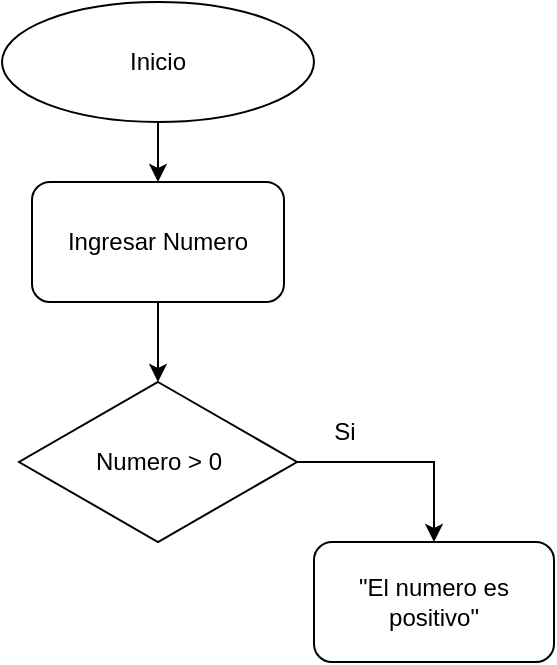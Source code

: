 <mxfile version="26.0.13">
  <diagram name="Página-1" id="d4MDyCjuay_kf09EfJxL">
    <mxGraphModel dx="1341" dy="759" grid="1" gridSize="10" guides="1" tooltips="1" connect="1" arrows="1" fold="1" page="1" pageScale="1" pageWidth="827" pageHeight="1169" background="none" math="0" shadow="0">
      <root>
        <mxCell id="0" />
        <mxCell id="1" parent="0" />
        <mxCell id="ODquyuXMhCRUw1BkOLDp-3" style="edgeStyle=orthogonalEdgeStyle;rounded=0;orthogonalLoop=1;jettySize=auto;html=1;entryX=0.5;entryY=0;entryDx=0;entryDy=0;" edge="1" parent="1" source="ODquyuXMhCRUw1BkOLDp-1" target="ODquyuXMhCRUw1BkOLDp-2">
          <mxGeometry relative="1" as="geometry" />
        </mxCell>
        <mxCell id="ODquyuXMhCRUw1BkOLDp-1" value="Inicio" style="ellipse;whiteSpace=wrap;html=1;" vertex="1" parent="1">
          <mxGeometry x="336" y="40" width="156" height="60" as="geometry" />
        </mxCell>
        <mxCell id="ODquyuXMhCRUw1BkOLDp-5" style="edgeStyle=orthogonalEdgeStyle;rounded=0;orthogonalLoop=1;jettySize=auto;html=1;" edge="1" parent="1" source="ODquyuXMhCRUw1BkOLDp-2" target="ODquyuXMhCRUw1BkOLDp-4">
          <mxGeometry relative="1" as="geometry" />
        </mxCell>
        <mxCell id="ODquyuXMhCRUw1BkOLDp-2" value="Ingresar Numero" style="rounded=1;whiteSpace=wrap;html=1;" vertex="1" parent="1">
          <mxGeometry x="351" y="130" width="126" height="60" as="geometry" />
        </mxCell>
        <mxCell id="ODquyuXMhCRUw1BkOLDp-7" style="edgeStyle=orthogonalEdgeStyle;rounded=0;orthogonalLoop=1;jettySize=auto;html=1;entryX=0.5;entryY=0;entryDx=0;entryDy=0;" edge="1" parent="1" source="ODquyuXMhCRUw1BkOLDp-4" target="ODquyuXMhCRUw1BkOLDp-6">
          <mxGeometry relative="1" as="geometry" />
        </mxCell>
        <mxCell id="ODquyuXMhCRUw1BkOLDp-4" value="Numero &amp;gt; 0" style="rhombus;whiteSpace=wrap;html=1;" vertex="1" parent="1">
          <mxGeometry x="344.5" y="230" width="139" height="80" as="geometry" />
        </mxCell>
        <mxCell id="ODquyuXMhCRUw1BkOLDp-6" value="&quot;El numero es positivo&quot;" style="rounded=1;whiteSpace=wrap;html=1;" vertex="1" parent="1">
          <mxGeometry x="492" y="310" width="120" height="60" as="geometry" />
        </mxCell>
        <mxCell id="ODquyuXMhCRUw1BkOLDp-8" value="Si" style="text;html=1;align=center;verticalAlign=middle;resizable=0;points=[];autosize=1;strokeColor=none;fillColor=none;" vertex="1" parent="1">
          <mxGeometry x="492" y="240" width="30" height="30" as="geometry" />
        </mxCell>
      </root>
    </mxGraphModel>
  </diagram>
</mxfile>
